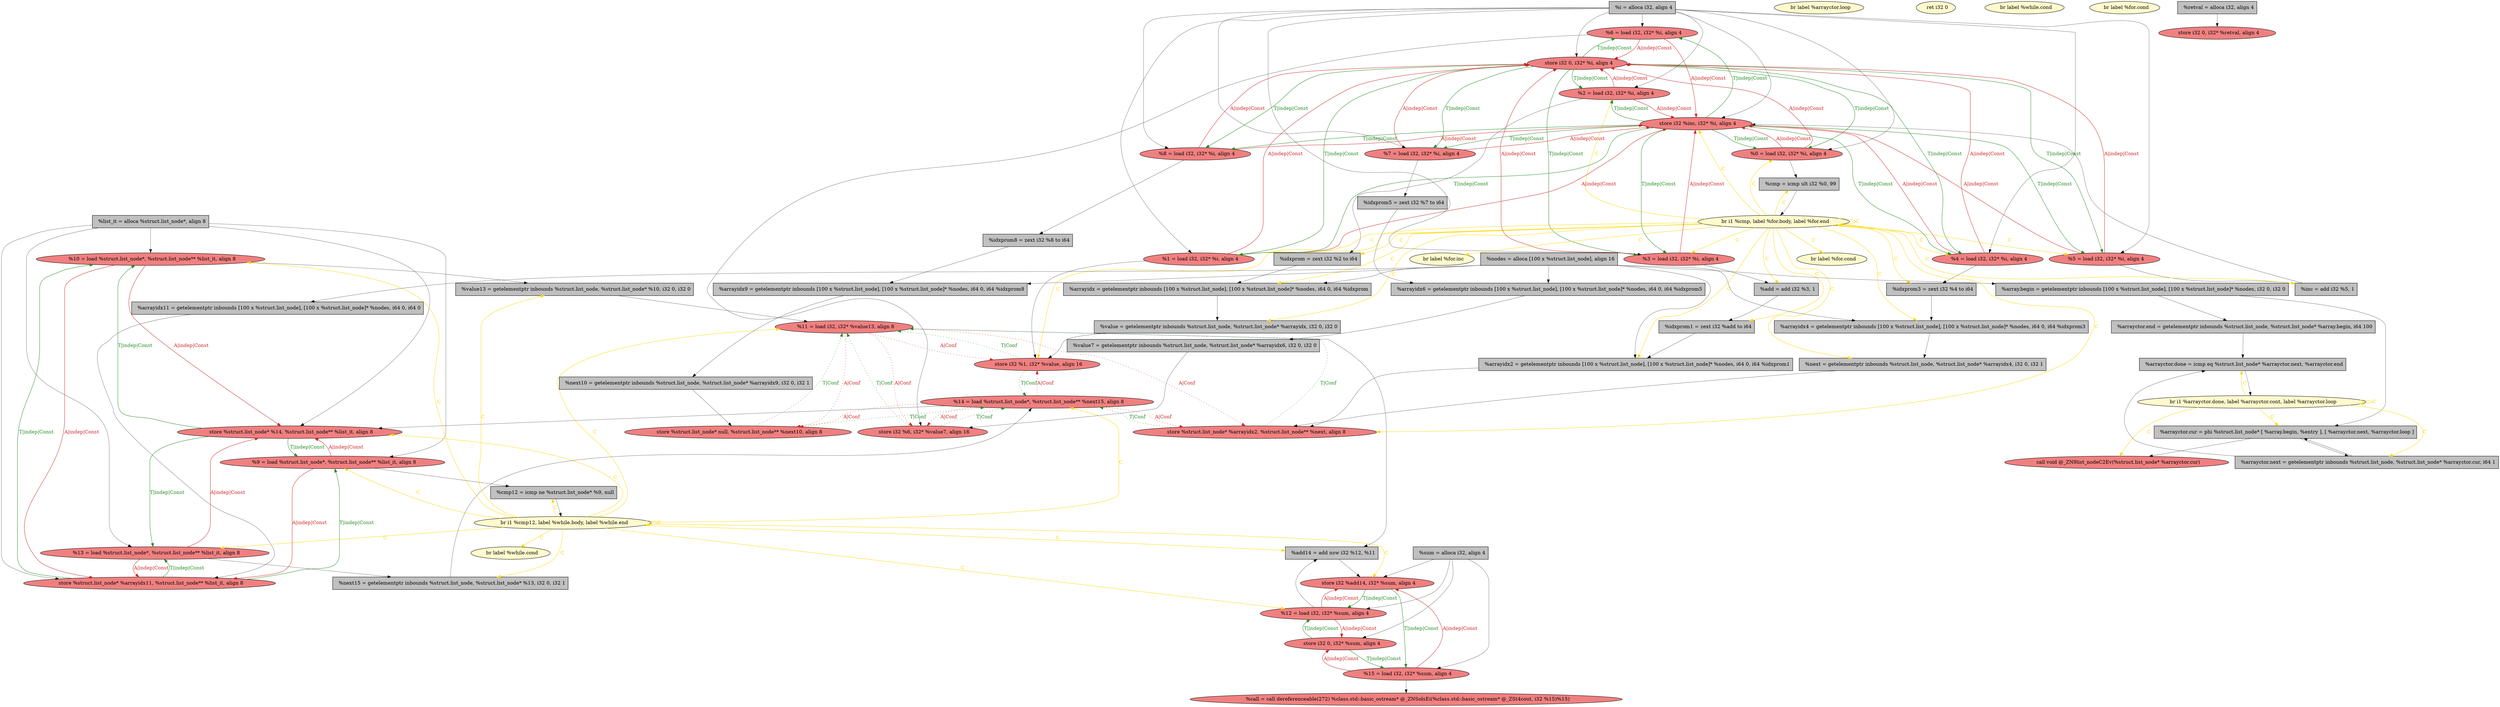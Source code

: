 
digraph G {


node84 [fillcolor=grey,label="  %list_it = alloca %struct.list_node*, align 8",shape=rectangle,style=filled ]
node83 [fillcolor=grey,label="  %arrayidx6 = getelementptr inbounds [100 x %struct.list_node], [100 x %struct.list_node]* %nodes, i64 0, i64 %idxprom5",shape=rectangle,style=filled ]
node82 [fillcolor=lightcoral,label="  store i32 0, i32* %i, align 4",shape=ellipse,style=filled ]
node80 [fillcolor=grey,label="  %add = add i32 %3, 1",shape=rectangle,style=filled ]
node79 [fillcolor=lightcoral,label="  %2 = load i32, i32* %i, align 4",shape=ellipse,style=filled ]
node78 [fillcolor=lightcoral,label="  store i32 %1, i32* %value, align 16",shape=ellipse,style=filled ]
node77 [fillcolor=lightcoral,label="  call void @_ZN9list_nodeC2Ev(%struct.list_node* %arrayctor.cur)",shape=ellipse,style=filled ]
node75 [fillcolor=grey,label="  %arrayidx11 = getelementptr inbounds [100 x %struct.list_node], [100 x %struct.list_node]* %nodes, i64 0, i64 0",shape=rectangle,style=filled ]
node74 [fillcolor=lemonchiffon,label="  br label %arrayctor.loop",shape=ellipse,style=filled ]
node71 [fillcolor=grey,label="  %cmp12 = icmp ne %struct.list_node* %9, null",shape=rectangle,style=filled ]
node81 [fillcolor=grey,label="  %next10 = getelementptr inbounds %struct.list_node, %struct.list_node* %arrayidx9, i32 0, i32 1",shape=rectangle,style=filled ]
node69 [fillcolor=lemonchiffon,label="  br label %for.cond",shape=ellipse,style=filled ]
node67 [fillcolor=lightcoral,label="  %10 = load %struct.list_node*, %struct.list_node** %list_it, align 8",shape=ellipse,style=filled ]
node66 [fillcolor=grey,label="  %value13 = getelementptr inbounds %struct.list_node, %struct.list_node* %10, i32 0, i32 0",shape=rectangle,style=filled ]
node65 [fillcolor=lemonchiffon,label="  br i1 %cmp12, label %while.body, label %while.end",shape=ellipse,style=filled ]
node63 [fillcolor=lightcoral,label="  store i32 %6, i32* %value7, align 16",shape=ellipse,style=filled ]
node61 [fillcolor=lemonchiffon,label="  ret i32 0",shape=ellipse,style=filled ]
node60 [fillcolor=grey,label="  %arrayidx9 = getelementptr inbounds [100 x %struct.list_node], [100 x %struct.list_node]* %nodes, i64 0, i64 %idxprom8",shape=rectangle,style=filled ]
node59 [fillcolor=lightcoral,label="  store i32 %add14, i32* %sum, align 4",shape=ellipse,style=filled ]
node58 [fillcolor=lightcoral,label="  %6 = load i32, i32* %i, align 4",shape=ellipse,style=filled ]
node55 [fillcolor=lemonchiffon,label="  br label %while.cond",shape=ellipse,style=filled ]
node85 [fillcolor=grey,label="  %inc = add i32 %5, 1",shape=rectangle,style=filled ]
node54 [fillcolor=lightcoral,label="  store %struct.list_node* %arrayidx11, %struct.list_node** %list_it, align 8",shape=ellipse,style=filled ]
node51 [fillcolor=lightcoral,label="  %7 = load i32, i32* %i, align 4",shape=ellipse,style=filled ]
node30 [fillcolor=grey,label="  %idxprom = zext i32 %2 to i64",shape=rectangle,style=filled ]
node28 [fillcolor=lightcoral,label="  %11 = load i32, i32* %value13, align 8",shape=ellipse,style=filled ]
node27 [fillcolor=lightcoral,label="  %4 = load i32, i32* %i, align 4",shape=ellipse,style=filled ]
node16 [fillcolor=lemonchiffon,label="  br label %for.inc",shape=ellipse,style=filled ]
node15 [fillcolor=lightcoral,label="  %5 = load i32, i32* %i, align 4",shape=ellipse,style=filled ]
node25 [fillcolor=lightcoral,label="  %13 = load %struct.list_node*, %struct.list_node** %list_it, align 8",shape=ellipse,style=filled ]
node21 [fillcolor=grey,label="  %value7 = getelementptr inbounds %struct.list_node, %struct.list_node* %arrayidx6, i32 0, i32 0",shape=rectangle,style=filled ]
node73 [fillcolor=lightcoral,label="  %12 = load i32, i32* %sum, align 4",shape=ellipse,style=filled ]
node64 [fillcolor=grey,label="  %add14 = add nsw i32 %12, %11",shape=rectangle,style=filled ]
node35 [fillcolor=lemonchiffon,label="  br i1 %cmp, label %for.body, label %for.end",shape=ellipse,style=filled ]
node49 [fillcolor=grey,label="  %nodes = alloca [100 x %struct.list_node], align 16",shape=rectangle,style=filled ]
node29 [fillcolor=lightcoral,label="  %3 = load i32, i32* %i, align 4",shape=ellipse,style=filled ]
node26 [fillcolor=grey,label="  %arrayidx = getelementptr inbounds [100 x %struct.list_node], [100 x %struct.list_node]* %nodes, i64 0, i64 %idxprom",shape=rectangle,style=filled ]
node20 [fillcolor=grey,label="  %cmp = icmp ult i32 %0, 99",shape=rectangle,style=filled ]
node52 [fillcolor=grey,label="  %idxprom8 = zext i32 %8 to i64",shape=rectangle,style=filled ]
node36 [fillcolor=grey,label="  %arrayctor.end = getelementptr inbounds %struct.list_node, %struct.list_node* %array.begin, i64 100",shape=rectangle,style=filled ]
node23 [fillcolor=lemonchiffon,label="  br label %while.cond",shape=ellipse,style=filled ]
node70 [fillcolor=lemonchiffon,label="  br label %for.cond",shape=ellipse,style=filled ]
node48 [fillcolor=lightcoral,label="  %14 = load %struct.list_node*, %struct.list_node** %next15, align 8",shape=ellipse,style=filled ]
node17 [fillcolor=grey,label="  %next = getelementptr inbounds %struct.list_node, %struct.list_node* %arrayidx4, i32 0, i32 1",shape=rectangle,style=filled ]
node31 [fillcolor=lightcoral,label="  %1 = load i32, i32* %i, align 4",shape=ellipse,style=filled ]
node39 [fillcolor=grey,label="  %sum = alloca i32, align 4",shape=rectangle,style=filled ]
node18 [fillcolor=grey,label="  %arrayctor.cur = phi %struct.list_node* [ %array.begin, %entry ], [ %arrayctor.next, %arrayctor.loop ]",shape=rectangle,style=filled ]
node24 [fillcolor=grey,label="  %value = getelementptr inbounds %struct.list_node, %struct.list_node* %arrayidx, i32 0, i32 0",shape=rectangle,style=filled ]
node19 [fillcolor=grey,label="  %arrayidx2 = getelementptr inbounds [100 x %struct.list_node], [100 x %struct.list_node]* %nodes, i64 0, i64 %idxprom1",shape=rectangle,style=filled ]
node57 [fillcolor=lightcoral,label="  %15 = load i32, i32* %sum, align 4",shape=ellipse,style=filled ]
node22 [fillcolor=grey,label="  %idxprom1 = zext i32 %add to i64",shape=rectangle,style=filled ]
node50 [fillcolor=lightcoral,label="  store i32 0, i32* %sum, align 4",shape=ellipse,style=filled ]
node37 [fillcolor=grey,label="  %idxprom3 = zext i32 %4 to i64",shape=rectangle,style=filled ]
node62 [fillcolor=grey,label="  %next15 = getelementptr inbounds %struct.list_node, %struct.list_node* %13, i32 0, i32 1",shape=rectangle,style=filled ]
node41 [fillcolor=lightcoral,label="  store i32 %inc, i32* %i, align 4",shape=ellipse,style=filled ]
node43 [fillcolor=grey,label="  %retval = alloca i32, align 4",shape=rectangle,style=filled ]
node53 [fillcolor=lightcoral,label="  %call = call dereferenceable(272) %class.std::basic_ostream* @_ZNSolsEi(%class.std::basic_ostream* @_ZSt4cout, i32 %15)%15)",shape=ellipse,style=filled ]
node33 [fillcolor=grey,label="  %arrayidx4 = getelementptr inbounds [100 x %struct.list_node], [100 x %struct.list_node]* %nodes, i64 0, i64 %idxprom3",shape=rectangle,style=filled ]
node38 [fillcolor=lightcoral,label="  store %struct.list_node* %14, %struct.list_node** %list_it, align 8",shape=ellipse,style=filled ]
node68 [fillcolor=grey,label="  %idxprom5 = zext i32 %7 to i64",shape=rectangle,style=filled ]
node32 [fillcolor=lightcoral,label="  %0 = load i32, i32* %i, align 4",shape=ellipse,style=filled ]
node40 [fillcolor=grey,label="  %i = alloca i32, align 4",shape=rectangle,style=filled ]
node72 [fillcolor=grey,label="  %arrayctor.done = icmp eq %struct.list_node* %arrayctor.next, %arrayctor.end",shape=rectangle,style=filled ]
node44 [fillcolor=grey,label="  %array.begin = getelementptr inbounds [100 x %struct.list_node], [100 x %struct.list_node]* %nodes, i32 0, i32 0",shape=rectangle,style=filled ]
node42 [fillcolor=lemonchiffon,label="  br i1 %arrayctor.done, label %arrayctor.cont, label %arrayctor.loop",shape=ellipse,style=filled ]
node45 [fillcolor=lightcoral,label="  store %struct.list_node* %arrayidx2, %struct.list_node** %next, align 8",shape=ellipse,style=filled ]
node76 [fillcolor=grey,label="  %arrayctor.next = getelementptr inbounds %struct.list_node, %struct.list_node* %arrayctor.cur, i64 1",shape=rectangle,style=filled ]
node56 [fillcolor=lightcoral,label="  %8 = load i32, i32* %i, align 4",shape=ellipse,style=filled ]
node34 [fillcolor=lightcoral,label="  store %struct.list_node* null, %struct.list_node** %next10, align 8",shape=ellipse,style=filled ]
node46 [fillcolor=lightcoral,label="  store i32 0, i32* %retval, align 4",shape=ellipse,style=filled ]
node47 [fillcolor=lightcoral,label="  %9 = load %struct.list_node*, %struct.list_node** %list_it, align 8",shape=ellipse,style=filled ]

node35->node31 [style=solid,color=gold,label="C",penwidth=1.0,fontcolor=gold ]
node65->node65 [style=solid,color=gold,label="C",penwidth=1.0,fontcolor=gold ]
node42->node42 [style=solid,color=gold,label="C",penwidth=1.0,fontcolor=gold ]
node35->node35 [style=solid,color=gold,label="C",penwidth=1.0,fontcolor=gold ]
node35->node37 [style=solid,color=gold,label="C",penwidth=1.0,fontcolor=gold ]
node37->node33 [style=solid,color=black,label="",penwidth=0.5,fontcolor=black ]
node41->node15 [style=solid,color=forestgreen,label="T|indep|Const",penwidth=1.0,fontcolor=forestgreen ]
node15->node41 [style=solid,color=firebrick3,label="A|indep|Const",penwidth=1.0,fontcolor=firebrick3 ]
node35->node22 [style=solid,color=gold,label="C",penwidth=1.0,fontcolor=gold ]
node45->node28 [style=dotted,color=forestgreen,label="T|Conf",penwidth=1.0,fontcolor=forestgreen ]
node28->node45 [style=dotted,color=firebrick3,label="A|Conf",penwidth=1.0,fontcolor=firebrick3 ]
node40->node27 [style=solid,color=black,label="",penwidth=0.5,fontcolor=black ]
node41->node79 [style=solid,color=forestgreen,label="T|indep|Const",penwidth=1.0,fontcolor=forestgreen ]
node73->node50 [style=solid,color=firebrick3,label="A|indep|Const",penwidth=1.0,fontcolor=firebrick3 ]
node56->node82 [style=solid,color=firebrick3,label="A|indep|Const",penwidth=1.0,fontcolor=firebrick3 ]
node49->node60 [style=solid,color=black,label="",penwidth=0.5,fontcolor=black ]
node42->node77 [style=solid,color=gold,label="C",penwidth=1.0,fontcolor=gold ]
node57->node59 [style=solid,color=firebrick3,label="A|indep|Const",penwidth=1.0,fontcolor=firebrick3 ]
node51->node68 [style=solid,color=black,label="",penwidth=0.5,fontcolor=black ]
node35->node69 [style=solid,color=gold,label="C",penwidth=1.0,fontcolor=gold ]
node41->node58 [style=solid,color=forestgreen,label="T|indep|Const",penwidth=1.0,fontcolor=forestgreen ]
node41->node32 [style=solid,color=forestgreen,label="T|indep|Const",penwidth=1.0,fontcolor=forestgreen ]
node28->node63 [style=dotted,color=firebrick3,label="A|Conf",penwidth=1.0,fontcolor=firebrick3 ]
node29->node41 [style=solid,color=firebrick3,label="A|indep|Const",penwidth=1.0,fontcolor=firebrick3 ]
node49->node26 [style=solid,color=black,label="",penwidth=0.5,fontcolor=black ]
node58->node63 [style=solid,color=black,label="",penwidth=0.5,fontcolor=black ]
node63->node28 [style=dotted,color=forestgreen,label="T|Conf",penwidth=1.0,fontcolor=forestgreen ]
node51->node41 [style=solid,color=firebrick3,label="A|indep|Const",penwidth=1.0,fontcolor=firebrick3 ]
node84->node38 [style=solid,color=black,label="",penwidth=0.5,fontcolor=black ]
node36->node72 [style=solid,color=black,label="",penwidth=0.5,fontcolor=black ]
node35->node85 [style=solid,color=gold,label="C",penwidth=1.0,fontcolor=gold ]
node73->node64 [style=solid,color=black,label="",penwidth=0.5,fontcolor=black ]
node79->node82 [style=solid,color=firebrick3,label="A|indep|Const",penwidth=1.0,fontcolor=firebrick3 ]
node82->node32 [style=solid,color=forestgreen,label="T|indep|Const",penwidth=1.0,fontcolor=forestgreen ]
node40->node15 [style=solid,color=black,label="",penwidth=0.5,fontcolor=black ]
node47->node71 [style=solid,color=black,label="",penwidth=0.5,fontcolor=black ]
node49->node83 [style=solid,color=black,label="",penwidth=0.5,fontcolor=black ]
node78->node48 [style=dotted,color=forestgreen,label="T|Conf",penwidth=1.0,fontcolor=forestgreen ]
node34->node48 [style=dotted,color=forestgreen,label="T|Conf",penwidth=1.0,fontcolor=forestgreen ]
node82->node79 [style=solid,color=forestgreen,label="T|indep|Const",penwidth=1.0,fontcolor=forestgreen ]
node65->node47 [style=solid,color=gold,label="C",penwidth=1.0,fontcolor=gold ]
node48->node78 [style=dotted,color=firebrick3,label="A|Conf",penwidth=1.0,fontcolor=firebrick3 ]
node54->node67 [style=solid,color=forestgreen,label="T|indep|Const",penwidth=1.0,fontcolor=forestgreen ]
node18->node76 [style=solid,color=black,label="",penwidth=0.5,fontcolor=black ]
node82->node27 [style=solid,color=forestgreen,label="T|indep|Const",penwidth=1.0,fontcolor=forestgreen ]
node57->node50 [style=solid,color=firebrick3,label="A|indep|Const",penwidth=1.0,fontcolor=firebrick3 ]
node73->node59 [style=solid,color=firebrick3,label="A|indep|Const",penwidth=1.0,fontcolor=firebrick3 ]
node84->node25 [style=solid,color=black,label="",penwidth=0.5,fontcolor=black ]
node84->node54 [style=solid,color=black,label="",penwidth=0.5,fontcolor=black ]
node82->node31 [style=solid,color=forestgreen,label="T|indep|Const",penwidth=1.0,fontcolor=forestgreen ]
node40->node58 [style=solid,color=black,label="",penwidth=0.5,fontcolor=black ]
node40->node32 [style=solid,color=black,label="",penwidth=0.5,fontcolor=black ]
node40->node51 [style=solid,color=black,label="",penwidth=0.5,fontcolor=black ]
node42->node72 [style=solid,color=gold,label="C",penwidth=1.0,fontcolor=gold ]
node84->node47 [style=solid,color=black,label="",penwidth=0.5,fontcolor=black ]
node54->node47 [style=solid,color=forestgreen,label="T|indep|Const",penwidth=1.0,fontcolor=forestgreen ]
node76->node72 [style=solid,color=black,label="",penwidth=0.5,fontcolor=black ]
node65->node64 [style=solid,color=gold,label="C",penwidth=1.0,fontcolor=gold ]
node22->node19 [style=solid,color=black,label="",penwidth=0.5,fontcolor=black ]
node19->node45 [style=solid,color=black,label="",penwidth=0.5,fontcolor=black ]
node35->node78 [style=solid,color=gold,label="C",penwidth=1.0,fontcolor=gold ]
node79->node30 [style=solid,color=black,label="",penwidth=0.5,fontcolor=black ]
node83->node21 [style=solid,color=black,label="",penwidth=0.5,fontcolor=black ]
node33->node17 [style=solid,color=black,label="",penwidth=0.5,fontcolor=black ]
node30->node26 [style=solid,color=black,label="",penwidth=0.5,fontcolor=black ]
node44->node36 [style=solid,color=black,label="",penwidth=0.5,fontcolor=black ]
node59->node57 [style=solid,color=forestgreen,label="T|indep|Const",penwidth=1.0,fontcolor=forestgreen ]
node82->node56 [style=solid,color=forestgreen,label="T|indep|Const",penwidth=1.0,fontcolor=forestgreen ]
node40->node79 [style=solid,color=black,label="",penwidth=0.5,fontcolor=black ]
node58->node41 [style=solid,color=firebrick3,label="A|indep|Const",penwidth=1.0,fontcolor=firebrick3 ]
node84->node67 [style=solid,color=black,label="",penwidth=0.5,fontcolor=black ]
node81->node34 [style=solid,color=black,label="",penwidth=0.5,fontcolor=black ]
node42->node76 [style=solid,color=gold,label="C",penwidth=1.0,fontcolor=gold ]
node65->node25 [style=solid,color=gold,label="C",penwidth=1.0,fontcolor=gold ]
node49->node33 [style=solid,color=black,label="",penwidth=0.5,fontcolor=black ]
node35->node26 [style=solid,color=gold,label="C",penwidth=1.0,fontcolor=gold ]
node28->node64 [style=solid,color=black,label="",penwidth=0.5,fontcolor=black ]
node41->node51 [style=solid,color=forestgreen,label="T|indep|Const",penwidth=1.0,fontcolor=forestgreen ]
node39->node59 [style=solid,color=black,label="",penwidth=0.5,fontcolor=black ]
node67->node54 [style=solid,color=firebrick3,label="A|indep|Const",penwidth=1.0,fontcolor=firebrick3 ]
node35->node16 [style=solid,color=gold,label="C",penwidth=1.0,fontcolor=gold ]
node35->node32 [style=solid,color=gold,label="C",penwidth=1.0,fontcolor=gold ]
node35->node33 [style=solid,color=gold,label="C",penwidth=1.0,fontcolor=gold ]
node24->node78 [style=solid,color=black,label="",penwidth=0.5,fontcolor=black ]
node41->node56 [style=solid,color=forestgreen,label="T|indep|Const",penwidth=1.0,fontcolor=forestgreen ]
node27->node41 [style=solid,color=firebrick3,label="A|indep|Const",penwidth=1.0,fontcolor=firebrick3 ]
node35->node79 [style=solid,color=gold,label="C",penwidth=1.0,fontcolor=gold ]
node72->node42 [style=solid,color=black,label="",penwidth=0.5,fontcolor=black ]
node66->node28 [style=solid,color=black,label="",penwidth=0.5,fontcolor=black ]
node35->node29 [style=solid,color=gold,label="C",penwidth=1.0,fontcolor=gold ]
node65->node71 [style=solid,color=gold,label="C",penwidth=1.0,fontcolor=gold ]
node82->node15 [style=solid,color=forestgreen,label="T|indep|Const",penwidth=1.0,fontcolor=forestgreen ]
node41->node31 [style=solid,color=forestgreen,label="T|indep|Const",penwidth=1.0,fontcolor=forestgreen ]
node27->node82 [style=solid,color=firebrick3,label="A|indep|Const",penwidth=1.0,fontcolor=firebrick3 ]
node76->node18 [style=solid,color=black,label="",penwidth=0.5,fontcolor=black ]
node35->node20 [style=solid,color=gold,label="C",penwidth=1.0,fontcolor=gold ]
node35->node80 [style=solid,color=gold,label="C",penwidth=1.0,fontcolor=gold ]
node71->node65 [style=solid,color=black,label="",penwidth=0.5,fontcolor=black ]
node43->node46 [style=solid,color=black,label="",penwidth=0.5,fontcolor=black ]
node18->node77 [style=solid,color=black,label="",penwidth=0.5,fontcolor=black ]
node25->node54 [style=solid,color=firebrick3,label="A|indep|Const",penwidth=1.0,fontcolor=firebrick3 ]
node60->node81 [style=solid,color=black,label="",penwidth=0.5,fontcolor=black ]
node31->node82 [style=solid,color=firebrick3,label="A|indep|Const",penwidth=1.0,fontcolor=firebrick3 ]
node39->node73 [style=solid,color=black,label="",penwidth=0.5,fontcolor=black ]
node44->node18 [style=solid,color=black,label="",penwidth=0.5,fontcolor=black ]
node38->node47 [style=solid,color=forestgreen,label="T|indep|Const",penwidth=1.0,fontcolor=forestgreen ]
node50->node57 [style=solid,color=forestgreen,label="T|indep|Const",penwidth=1.0,fontcolor=forestgreen ]
node52->node60 [style=solid,color=black,label="",penwidth=0.5,fontcolor=black ]
node40->node31 [style=solid,color=black,label="",penwidth=0.5,fontcolor=black ]
node75->node54 [style=solid,color=black,label="",penwidth=0.5,fontcolor=black ]
node68->node83 [style=solid,color=black,label="",penwidth=0.5,fontcolor=black ]
node39->node57 [style=solid,color=black,label="",penwidth=0.5,fontcolor=black ]
node62->node48 [style=solid,color=black,label="",penwidth=0.5,fontcolor=black ]
node49->node19 [style=solid,color=black,label="",penwidth=0.5,fontcolor=black ]
node65->node38 [style=solid,color=gold,label="C",penwidth=1.0,fontcolor=gold ]
node82->node58 [style=solid,color=forestgreen,label="T|indep|Const",penwidth=1.0,fontcolor=forestgreen ]
node35->node41 [style=solid,color=gold,label="C",penwidth=1.0,fontcolor=gold ]
node58->node82 [style=solid,color=firebrick3,label="A|indep|Const",penwidth=1.0,fontcolor=firebrick3 ]
node79->node41 [style=solid,color=firebrick3,label="A|indep|Const",penwidth=1.0,fontcolor=firebrick3 ]
node39->node50 [style=solid,color=black,label="",penwidth=0.5,fontcolor=black ]
node65->node67 [style=solid,color=gold,label="C",penwidth=1.0,fontcolor=gold ]
node28->node78 [style=dotted,color=firebrick3,label="A|Conf",penwidth=1.0,fontcolor=firebrick3 ]
node80->node22 [style=solid,color=black,label="",penwidth=0.5,fontcolor=black ]
node15->node82 [style=solid,color=firebrick3,label="A|indep|Const",penwidth=1.0,fontcolor=firebrick3 ]
node35->node19 [style=solid,color=gold,label="C",penwidth=1.0,fontcolor=gold ]
node63->node48 [style=dotted,color=forestgreen,label="T|Conf",penwidth=1.0,fontcolor=forestgreen ]
node65->node28 [style=solid,color=gold,label="C",penwidth=1.0,fontcolor=gold ]
node47->node54 [style=solid,color=firebrick3,label="A|indep|Const",penwidth=1.0,fontcolor=firebrick3 ]
node49->node75 [style=solid,color=black,label="",penwidth=0.5,fontcolor=black ]
node40->node41 [style=solid,color=black,label="",penwidth=0.5,fontcolor=black ]
node29->node82 [style=solid,color=firebrick3,label="A|indep|Const",penwidth=1.0,fontcolor=firebrick3 ]
node38->node67 [style=solid,color=forestgreen,label="T|indep|Const",penwidth=1.0,fontcolor=forestgreen ]
node67->node38 [style=solid,color=firebrick3,label="A|indep|Const",penwidth=1.0,fontcolor=firebrick3 ]
node48->node38 [style=solid,color=black,label="",penwidth=0.5,fontcolor=black ]
node29->node80 [style=solid,color=black,label="",penwidth=0.5,fontcolor=black ]
node48->node45 [style=dotted,color=firebrick3,label="A|Conf",penwidth=1.0,fontcolor=firebrick3 ]
node45->node48 [style=dotted,color=forestgreen,label="T|Conf",penwidth=1.0,fontcolor=forestgreen ]
node40->node29 [style=solid,color=black,label="",penwidth=0.5,fontcolor=black ]
node32->node20 [style=solid,color=black,label="",penwidth=0.5,fontcolor=black ]
node32->node82 [style=solid,color=firebrick3,label="A|indep|Const",penwidth=1.0,fontcolor=firebrick3 ]
node25->node38 [style=solid,color=firebrick3,label="A|indep|Const",penwidth=1.0,fontcolor=firebrick3 ]
node25->node62 [style=solid,color=black,label="",penwidth=0.5,fontcolor=black ]
node85->node41 [style=solid,color=black,label="",penwidth=0.5,fontcolor=black ]
node47->node38 [style=solid,color=firebrick3,label="A|indep|Const",penwidth=1.0,fontcolor=firebrick3 ]
node42->node18 [style=solid,color=gold,label="C",penwidth=1.0,fontcolor=gold ]
node64->node59 [style=solid,color=black,label="",penwidth=0.5,fontcolor=black ]
node27->node37 [style=solid,color=black,label="",penwidth=0.5,fontcolor=black ]
node78->node28 [style=dotted,color=forestgreen,label="T|Conf",penwidth=1.0,fontcolor=forestgreen ]
node26->node24 [style=solid,color=black,label="",penwidth=0.5,fontcolor=black ]
node35->node30 [style=solid,color=gold,label="C",penwidth=1.0,fontcolor=gold ]
node35->node17 [style=solid,color=gold,label="C",penwidth=1.0,fontcolor=gold ]
node65->node23 [style=solid,color=gold,label="C",penwidth=1.0,fontcolor=gold ]
node40->node82 [style=solid,color=black,label="",penwidth=0.5,fontcolor=black ]
node35->node15 [style=solid,color=gold,label="C",penwidth=1.0,fontcolor=gold ]
node21->node63 [style=solid,color=black,label="",penwidth=0.5,fontcolor=black ]
node31->node41 [style=solid,color=firebrick3,label="A|indep|Const",penwidth=1.0,fontcolor=firebrick3 ]
node65->node48 [style=solid,color=gold,label="C",penwidth=1.0,fontcolor=gold ]
node31->node78 [style=solid,color=black,label="",penwidth=0.5,fontcolor=black ]
node40->node56 [style=solid,color=black,label="",penwidth=0.5,fontcolor=black ]
node35->node45 [style=solid,color=gold,label="C",penwidth=1.0,fontcolor=gold ]
node56->node52 [style=solid,color=black,label="",penwidth=0.5,fontcolor=black ]
node65->node59 [style=solid,color=gold,label="C",penwidth=1.0,fontcolor=gold ]
node67->node66 [style=solid,color=black,label="",penwidth=0.5,fontcolor=black ]
node65->node62 [style=solid,color=gold,label="C",penwidth=1.0,fontcolor=gold ]
node49->node44 [style=solid,color=black,label="",penwidth=0.5,fontcolor=black ]
node15->node85 [style=solid,color=black,label="",penwidth=0.5,fontcolor=black ]
node35->node24 [style=solid,color=gold,label="C",penwidth=1.0,fontcolor=gold ]
node54->node25 [style=solid,color=forestgreen,label="T|indep|Const",penwidth=1.0,fontcolor=forestgreen ]
node48->node34 [style=dotted,color=firebrick3,label="A|Conf",penwidth=1.0,fontcolor=firebrick3 ]
node35->node27 [style=solid,color=gold,label="C",penwidth=1.0,fontcolor=gold ]
node50->node73 [style=solid,color=forestgreen,label="T|indep|Const",penwidth=1.0,fontcolor=forestgreen ]
node32->node41 [style=solid,color=firebrick3,label="A|indep|Const",penwidth=1.0,fontcolor=firebrick3 ]
node28->node34 [style=dotted,color=firebrick3,label="A|Conf",penwidth=1.0,fontcolor=firebrick3 ]
node65->node73 [style=solid,color=gold,label="C",penwidth=1.0,fontcolor=gold ]
node38->node25 [style=solid,color=forestgreen,label="T|indep|Const",penwidth=1.0,fontcolor=forestgreen ]
node65->node66 [style=solid,color=gold,label="C",penwidth=1.0,fontcolor=gold ]
node82->node29 [style=solid,color=forestgreen,label="T|indep|Const",penwidth=1.0,fontcolor=forestgreen ]
node48->node63 [style=dotted,color=firebrick3,label="A|Conf",penwidth=1.0,fontcolor=firebrick3 ]
node17->node45 [style=solid,color=black,label="",penwidth=0.5,fontcolor=black ]
node51->node82 [style=solid,color=firebrick3,label="A|indep|Const",penwidth=1.0,fontcolor=firebrick3 ]
node82->node51 [style=solid,color=forestgreen,label="T|indep|Const",penwidth=1.0,fontcolor=forestgreen ]
node57->node53 [style=solid,color=black,label="",penwidth=0.5,fontcolor=black ]
node59->node73 [style=solid,color=forestgreen,label="T|indep|Const",penwidth=1.0,fontcolor=forestgreen ]
node34->node28 [style=dotted,color=forestgreen,label="T|Conf",penwidth=1.0,fontcolor=forestgreen ]
node56->node41 [style=solid,color=firebrick3,label="A|indep|Const",penwidth=1.0,fontcolor=firebrick3 ]
node20->node35 [style=solid,color=black,label="",penwidth=0.5,fontcolor=black ]
node41->node29 [style=solid,color=forestgreen,label="T|indep|Const",penwidth=1.0,fontcolor=forestgreen ]
node41->node27 [style=solid,color=forestgreen,label="T|indep|Const",penwidth=1.0,fontcolor=forestgreen ]


}
